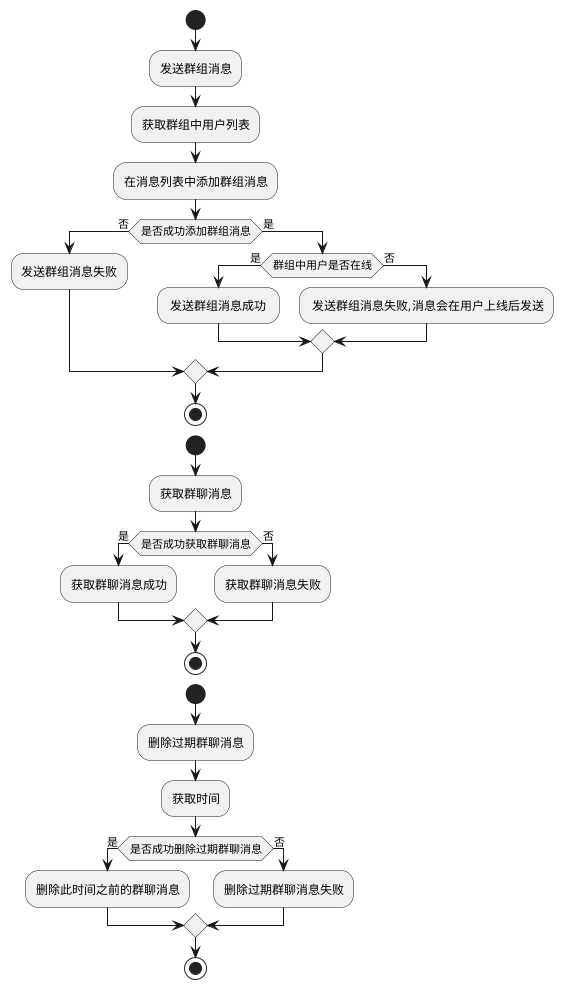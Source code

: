 [@startuml
'https://plantuml.com/activity-diagram-beta

start
:发送群组消息;
:获取群组中用户列表;
:在消息列表中添加群组消息;
if(是否成功添加群组消息) then (否)
	:发送群组消息失败;
	else(是)
	if (群组中用户是否在线) then (是)
	: 发送群组消息成功 ;
	    else (否)
	    : 发送群组消息失败,消息会在用户上线后发送;
	endif
endif

stop

start
:获取群聊消息;
if(是否成功获取群聊消息)then(是)
    :获取群聊消息成功;
    else(否)
    :获取群聊消息失败;
endif
stop

start
:删除过期群聊消息;
:获取时间;
if(是否成功删除过期群聊消息)then(是)
    :删除此时间之前的群聊消息;
    else(否)
    :删除过期群聊消息失败;
endif
stop


@enduml
]